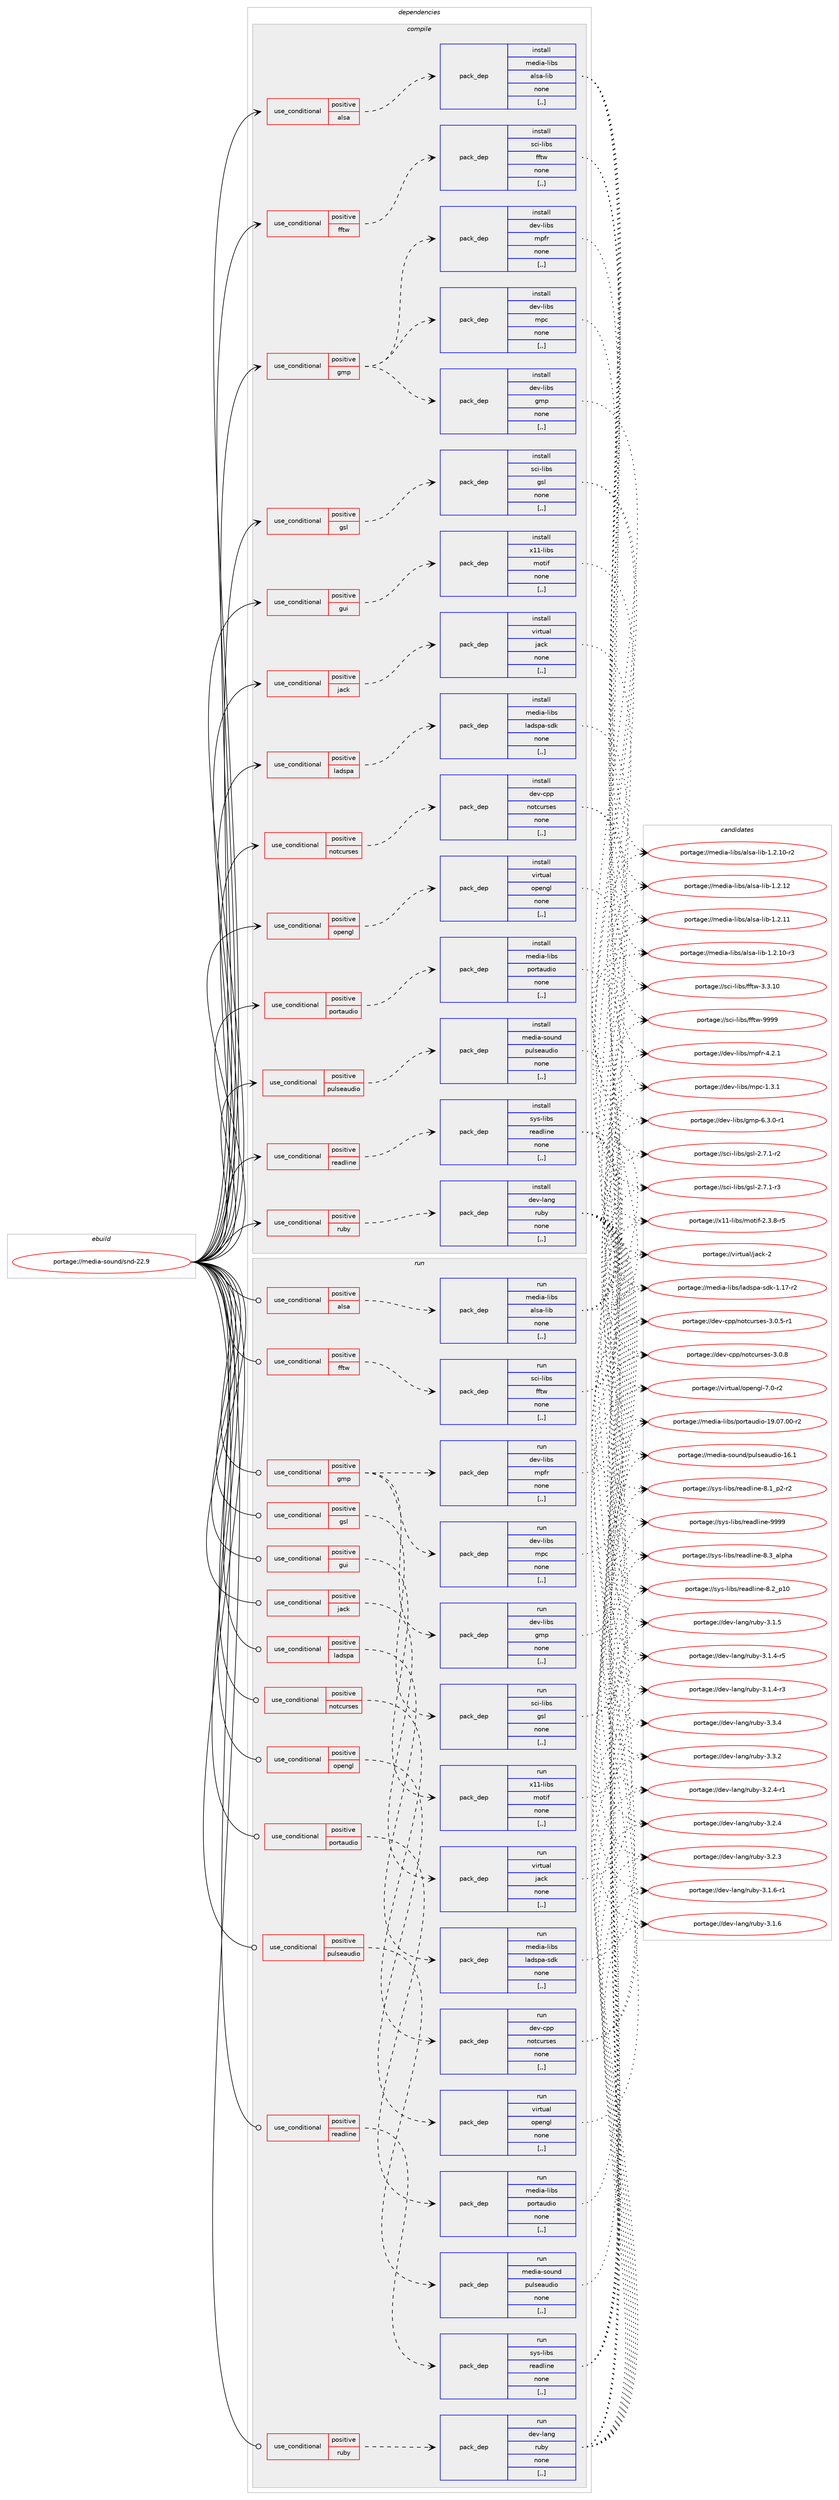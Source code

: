 digraph prolog {

# *************
# Graph options
# *************

newrank=true;
concentrate=true;
compound=true;
graph [rankdir=LR,fontname=Helvetica,fontsize=10,ranksep=1.5];#, ranksep=2.5, nodesep=0.2];
edge  [arrowhead=vee];
node  [fontname=Helvetica,fontsize=10];

# **********
# The ebuild
# **********

subgraph cluster_leftcol {
color=gray;
rank=same;
label=<<i>ebuild</i>>;
id [label="portage://media-sound/snd-22.9", color=red, width=4, href="../media-sound/snd-22.9.svg"];
}

# ****************
# The dependencies
# ****************

subgraph cluster_midcol {
color=gray;
label=<<i>dependencies</i>>;
subgraph cluster_compile {
fillcolor="#eeeeee";
style=filled;
label=<<i>compile</i>>;
subgraph cond80848 {
dependency318681 [label=<<TABLE BORDER="0" CELLBORDER="1" CELLSPACING="0" CELLPADDING="4"><TR><TD ROWSPAN="3" CELLPADDING="10">use_conditional</TD></TR><TR><TD>positive</TD></TR><TR><TD>alsa</TD></TR></TABLE>>, shape=none, color=red];
subgraph pack235361 {
dependency318682 [label=<<TABLE BORDER="0" CELLBORDER="1" CELLSPACING="0" CELLPADDING="4" WIDTH="220"><TR><TD ROWSPAN="6" CELLPADDING="30">pack_dep</TD></TR><TR><TD WIDTH="110">install</TD></TR><TR><TD>media-libs</TD></TR><TR><TD>alsa-lib</TD></TR><TR><TD>none</TD></TR><TR><TD>[,,]</TD></TR></TABLE>>, shape=none, color=blue];
}
dependency318681:e -> dependency318682:w [weight=20,style="dashed",arrowhead="vee"];
}
id:e -> dependency318681:w [weight=20,style="solid",arrowhead="vee"];
subgraph cond80849 {
dependency318683 [label=<<TABLE BORDER="0" CELLBORDER="1" CELLSPACING="0" CELLPADDING="4"><TR><TD ROWSPAN="3" CELLPADDING="10">use_conditional</TD></TR><TR><TD>positive</TD></TR><TR><TD>fftw</TD></TR></TABLE>>, shape=none, color=red];
subgraph pack235362 {
dependency318684 [label=<<TABLE BORDER="0" CELLBORDER="1" CELLSPACING="0" CELLPADDING="4" WIDTH="220"><TR><TD ROWSPAN="6" CELLPADDING="30">pack_dep</TD></TR><TR><TD WIDTH="110">install</TD></TR><TR><TD>sci-libs</TD></TR><TR><TD>fftw</TD></TR><TR><TD>none</TD></TR><TR><TD>[,,]</TD></TR></TABLE>>, shape=none, color=blue];
}
dependency318683:e -> dependency318684:w [weight=20,style="dashed",arrowhead="vee"];
}
id:e -> dependency318683:w [weight=20,style="solid",arrowhead="vee"];
subgraph cond80850 {
dependency318685 [label=<<TABLE BORDER="0" CELLBORDER="1" CELLSPACING="0" CELLPADDING="4"><TR><TD ROWSPAN="3" CELLPADDING="10">use_conditional</TD></TR><TR><TD>positive</TD></TR><TR><TD>gmp</TD></TR></TABLE>>, shape=none, color=red];
subgraph pack235363 {
dependency318686 [label=<<TABLE BORDER="0" CELLBORDER="1" CELLSPACING="0" CELLPADDING="4" WIDTH="220"><TR><TD ROWSPAN="6" CELLPADDING="30">pack_dep</TD></TR><TR><TD WIDTH="110">install</TD></TR><TR><TD>dev-libs</TD></TR><TR><TD>gmp</TD></TR><TR><TD>none</TD></TR><TR><TD>[,,]</TD></TR></TABLE>>, shape=none, color=blue];
}
dependency318685:e -> dependency318686:w [weight=20,style="dashed",arrowhead="vee"];
subgraph pack235364 {
dependency318687 [label=<<TABLE BORDER="0" CELLBORDER="1" CELLSPACING="0" CELLPADDING="4" WIDTH="220"><TR><TD ROWSPAN="6" CELLPADDING="30">pack_dep</TD></TR><TR><TD WIDTH="110">install</TD></TR><TR><TD>dev-libs</TD></TR><TR><TD>mpc</TD></TR><TR><TD>none</TD></TR><TR><TD>[,,]</TD></TR></TABLE>>, shape=none, color=blue];
}
dependency318685:e -> dependency318687:w [weight=20,style="dashed",arrowhead="vee"];
subgraph pack235365 {
dependency318688 [label=<<TABLE BORDER="0" CELLBORDER="1" CELLSPACING="0" CELLPADDING="4" WIDTH="220"><TR><TD ROWSPAN="6" CELLPADDING="30">pack_dep</TD></TR><TR><TD WIDTH="110">install</TD></TR><TR><TD>dev-libs</TD></TR><TR><TD>mpfr</TD></TR><TR><TD>none</TD></TR><TR><TD>[,,]</TD></TR></TABLE>>, shape=none, color=blue];
}
dependency318685:e -> dependency318688:w [weight=20,style="dashed",arrowhead="vee"];
}
id:e -> dependency318685:w [weight=20,style="solid",arrowhead="vee"];
subgraph cond80851 {
dependency318689 [label=<<TABLE BORDER="0" CELLBORDER="1" CELLSPACING="0" CELLPADDING="4"><TR><TD ROWSPAN="3" CELLPADDING="10">use_conditional</TD></TR><TR><TD>positive</TD></TR><TR><TD>gsl</TD></TR></TABLE>>, shape=none, color=red];
subgraph pack235366 {
dependency318690 [label=<<TABLE BORDER="0" CELLBORDER="1" CELLSPACING="0" CELLPADDING="4" WIDTH="220"><TR><TD ROWSPAN="6" CELLPADDING="30">pack_dep</TD></TR><TR><TD WIDTH="110">install</TD></TR><TR><TD>sci-libs</TD></TR><TR><TD>gsl</TD></TR><TR><TD>none</TD></TR><TR><TD>[,,]</TD></TR></TABLE>>, shape=none, color=blue];
}
dependency318689:e -> dependency318690:w [weight=20,style="dashed",arrowhead="vee"];
}
id:e -> dependency318689:w [weight=20,style="solid",arrowhead="vee"];
subgraph cond80852 {
dependency318691 [label=<<TABLE BORDER="0" CELLBORDER="1" CELLSPACING="0" CELLPADDING="4"><TR><TD ROWSPAN="3" CELLPADDING="10">use_conditional</TD></TR><TR><TD>positive</TD></TR><TR><TD>gui</TD></TR></TABLE>>, shape=none, color=red];
subgraph pack235367 {
dependency318692 [label=<<TABLE BORDER="0" CELLBORDER="1" CELLSPACING="0" CELLPADDING="4" WIDTH="220"><TR><TD ROWSPAN="6" CELLPADDING="30">pack_dep</TD></TR><TR><TD WIDTH="110">install</TD></TR><TR><TD>x11-libs</TD></TR><TR><TD>motif</TD></TR><TR><TD>none</TD></TR><TR><TD>[,,]</TD></TR></TABLE>>, shape=none, color=blue];
}
dependency318691:e -> dependency318692:w [weight=20,style="dashed",arrowhead="vee"];
}
id:e -> dependency318691:w [weight=20,style="solid",arrowhead="vee"];
subgraph cond80853 {
dependency318693 [label=<<TABLE BORDER="0" CELLBORDER="1" CELLSPACING="0" CELLPADDING="4"><TR><TD ROWSPAN="3" CELLPADDING="10">use_conditional</TD></TR><TR><TD>positive</TD></TR><TR><TD>jack</TD></TR></TABLE>>, shape=none, color=red];
subgraph pack235368 {
dependency318694 [label=<<TABLE BORDER="0" CELLBORDER="1" CELLSPACING="0" CELLPADDING="4" WIDTH="220"><TR><TD ROWSPAN="6" CELLPADDING="30">pack_dep</TD></TR><TR><TD WIDTH="110">install</TD></TR><TR><TD>virtual</TD></TR><TR><TD>jack</TD></TR><TR><TD>none</TD></TR><TR><TD>[,,]</TD></TR></TABLE>>, shape=none, color=blue];
}
dependency318693:e -> dependency318694:w [weight=20,style="dashed",arrowhead="vee"];
}
id:e -> dependency318693:w [weight=20,style="solid",arrowhead="vee"];
subgraph cond80854 {
dependency318695 [label=<<TABLE BORDER="0" CELLBORDER="1" CELLSPACING="0" CELLPADDING="4"><TR><TD ROWSPAN="3" CELLPADDING="10">use_conditional</TD></TR><TR><TD>positive</TD></TR><TR><TD>ladspa</TD></TR></TABLE>>, shape=none, color=red];
subgraph pack235369 {
dependency318696 [label=<<TABLE BORDER="0" CELLBORDER="1" CELLSPACING="0" CELLPADDING="4" WIDTH="220"><TR><TD ROWSPAN="6" CELLPADDING="30">pack_dep</TD></TR><TR><TD WIDTH="110">install</TD></TR><TR><TD>media-libs</TD></TR><TR><TD>ladspa-sdk</TD></TR><TR><TD>none</TD></TR><TR><TD>[,,]</TD></TR></TABLE>>, shape=none, color=blue];
}
dependency318695:e -> dependency318696:w [weight=20,style="dashed",arrowhead="vee"];
}
id:e -> dependency318695:w [weight=20,style="solid",arrowhead="vee"];
subgraph cond80855 {
dependency318697 [label=<<TABLE BORDER="0" CELLBORDER="1" CELLSPACING="0" CELLPADDING="4"><TR><TD ROWSPAN="3" CELLPADDING="10">use_conditional</TD></TR><TR><TD>positive</TD></TR><TR><TD>notcurses</TD></TR></TABLE>>, shape=none, color=red];
subgraph pack235370 {
dependency318698 [label=<<TABLE BORDER="0" CELLBORDER="1" CELLSPACING="0" CELLPADDING="4" WIDTH="220"><TR><TD ROWSPAN="6" CELLPADDING="30">pack_dep</TD></TR><TR><TD WIDTH="110">install</TD></TR><TR><TD>dev-cpp</TD></TR><TR><TD>notcurses</TD></TR><TR><TD>none</TD></TR><TR><TD>[,,]</TD></TR></TABLE>>, shape=none, color=blue];
}
dependency318697:e -> dependency318698:w [weight=20,style="dashed",arrowhead="vee"];
}
id:e -> dependency318697:w [weight=20,style="solid",arrowhead="vee"];
subgraph cond80856 {
dependency318699 [label=<<TABLE BORDER="0" CELLBORDER="1" CELLSPACING="0" CELLPADDING="4"><TR><TD ROWSPAN="3" CELLPADDING="10">use_conditional</TD></TR><TR><TD>positive</TD></TR><TR><TD>opengl</TD></TR></TABLE>>, shape=none, color=red];
subgraph pack235371 {
dependency318700 [label=<<TABLE BORDER="0" CELLBORDER="1" CELLSPACING="0" CELLPADDING="4" WIDTH="220"><TR><TD ROWSPAN="6" CELLPADDING="30">pack_dep</TD></TR><TR><TD WIDTH="110">install</TD></TR><TR><TD>virtual</TD></TR><TR><TD>opengl</TD></TR><TR><TD>none</TD></TR><TR><TD>[,,]</TD></TR></TABLE>>, shape=none, color=blue];
}
dependency318699:e -> dependency318700:w [weight=20,style="dashed",arrowhead="vee"];
}
id:e -> dependency318699:w [weight=20,style="solid",arrowhead="vee"];
subgraph cond80857 {
dependency318701 [label=<<TABLE BORDER="0" CELLBORDER="1" CELLSPACING="0" CELLPADDING="4"><TR><TD ROWSPAN="3" CELLPADDING="10">use_conditional</TD></TR><TR><TD>positive</TD></TR><TR><TD>portaudio</TD></TR></TABLE>>, shape=none, color=red];
subgraph pack235372 {
dependency318702 [label=<<TABLE BORDER="0" CELLBORDER="1" CELLSPACING="0" CELLPADDING="4" WIDTH="220"><TR><TD ROWSPAN="6" CELLPADDING="30">pack_dep</TD></TR><TR><TD WIDTH="110">install</TD></TR><TR><TD>media-libs</TD></TR><TR><TD>portaudio</TD></TR><TR><TD>none</TD></TR><TR><TD>[,,]</TD></TR></TABLE>>, shape=none, color=blue];
}
dependency318701:e -> dependency318702:w [weight=20,style="dashed",arrowhead="vee"];
}
id:e -> dependency318701:w [weight=20,style="solid",arrowhead="vee"];
subgraph cond80858 {
dependency318703 [label=<<TABLE BORDER="0" CELLBORDER="1" CELLSPACING="0" CELLPADDING="4"><TR><TD ROWSPAN="3" CELLPADDING="10">use_conditional</TD></TR><TR><TD>positive</TD></TR><TR><TD>pulseaudio</TD></TR></TABLE>>, shape=none, color=red];
subgraph pack235373 {
dependency318704 [label=<<TABLE BORDER="0" CELLBORDER="1" CELLSPACING="0" CELLPADDING="4" WIDTH="220"><TR><TD ROWSPAN="6" CELLPADDING="30">pack_dep</TD></TR><TR><TD WIDTH="110">install</TD></TR><TR><TD>media-sound</TD></TR><TR><TD>pulseaudio</TD></TR><TR><TD>none</TD></TR><TR><TD>[,,]</TD></TR></TABLE>>, shape=none, color=blue];
}
dependency318703:e -> dependency318704:w [weight=20,style="dashed",arrowhead="vee"];
}
id:e -> dependency318703:w [weight=20,style="solid",arrowhead="vee"];
subgraph cond80859 {
dependency318705 [label=<<TABLE BORDER="0" CELLBORDER="1" CELLSPACING="0" CELLPADDING="4"><TR><TD ROWSPAN="3" CELLPADDING="10">use_conditional</TD></TR><TR><TD>positive</TD></TR><TR><TD>readline</TD></TR></TABLE>>, shape=none, color=red];
subgraph pack235374 {
dependency318706 [label=<<TABLE BORDER="0" CELLBORDER="1" CELLSPACING="0" CELLPADDING="4" WIDTH="220"><TR><TD ROWSPAN="6" CELLPADDING="30">pack_dep</TD></TR><TR><TD WIDTH="110">install</TD></TR><TR><TD>sys-libs</TD></TR><TR><TD>readline</TD></TR><TR><TD>none</TD></TR><TR><TD>[,,]</TD></TR></TABLE>>, shape=none, color=blue];
}
dependency318705:e -> dependency318706:w [weight=20,style="dashed",arrowhead="vee"];
}
id:e -> dependency318705:w [weight=20,style="solid",arrowhead="vee"];
subgraph cond80860 {
dependency318707 [label=<<TABLE BORDER="0" CELLBORDER="1" CELLSPACING="0" CELLPADDING="4"><TR><TD ROWSPAN="3" CELLPADDING="10">use_conditional</TD></TR><TR><TD>positive</TD></TR><TR><TD>ruby</TD></TR></TABLE>>, shape=none, color=red];
subgraph pack235375 {
dependency318708 [label=<<TABLE BORDER="0" CELLBORDER="1" CELLSPACING="0" CELLPADDING="4" WIDTH="220"><TR><TD ROWSPAN="6" CELLPADDING="30">pack_dep</TD></TR><TR><TD WIDTH="110">install</TD></TR><TR><TD>dev-lang</TD></TR><TR><TD>ruby</TD></TR><TR><TD>none</TD></TR><TR><TD>[,,]</TD></TR></TABLE>>, shape=none, color=blue];
}
dependency318707:e -> dependency318708:w [weight=20,style="dashed",arrowhead="vee"];
}
id:e -> dependency318707:w [weight=20,style="solid",arrowhead="vee"];
}
subgraph cluster_compileandrun {
fillcolor="#eeeeee";
style=filled;
label=<<i>compile and run</i>>;
}
subgraph cluster_run {
fillcolor="#eeeeee";
style=filled;
label=<<i>run</i>>;
subgraph cond80861 {
dependency318709 [label=<<TABLE BORDER="0" CELLBORDER="1" CELLSPACING="0" CELLPADDING="4"><TR><TD ROWSPAN="3" CELLPADDING="10">use_conditional</TD></TR><TR><TD>positive</TD></TR><TR><TD>alsa</TD></TR></TABLE>>, shape=none, color=red];
subgraph pack235376 {
dependency318710 [label=<<TABLE BORDER="0" CELLBORDER="1" CELLSPACING="0" CELLPADDING="4" WIDTH="220"><TR><TD ROWSPAN="6" CELLPADDING="30">pack_dep</TD></TR><TR><TD WIDTH="110">run</TD></TR><TR><TD>media-libs</TD></TR><TR><TD>alsa-lib</TD></TR><TR><TD>none</TD></TR><TR><TD>[,,]</TD></TR></TABLE>>, shape=none, color=blue];
}
dependency318709:e -> dependency318710:w [weight=20,style="dashed",arrowhead="vee"];
}
id:e -> dependency318709:w [weight=20,style="solid",arrowhead="odot"];
subgraph cond80862 {
dependency318711 [label=<<TABLE BORDER="0" CELLBORDER="1" CELLSPACING="0" CELLPADDING="4"><TR><TD ROWSPAN="3" CELLPADDING="10">use_conditional</TD></TR><TR><TD>positive</TD></TR><TR><TD>fftw</TD></TR></TABLE>>, shape=none, color=red];
subgraph pack235377 {
dependency318712 [label=<<TABLE BORDER="0" CELLBORDER="1" CELLSPACING="0" CELLPADDING="4" WIDTH="220"><TR><TD ROWSPAN="6" CELLPADDING="30">pack_dep</TD></TR><TR><TD WIDTH="110">run</TD></TR><TR><TD>sci-libs</TD></TR><TR><TD>fftw</TD></TR><TR><TD>none</TD></TR><TR><TD>[,,]</TD></TR></TABLE>>, shape=none, color=blue];
}
dependency318711:e -> dependency318712:w [weight=20,style="dashed",arrowhead="vee"];
}
id:e -> dependency318711:w [weight=20,style="solid",arrowhead="odot"];
subgraph cond80863 {
dependency318713 [label=<<TABLE BORDER="0" CELLBORDER="1" CELLSPACING="0" CELLPADDING="4"><TR><TD ROWSPAN="3" CELLPADDING="10">use_conditional</TD></TR><TR><TD>positive</TD></TR><TR><TD>gmp</TD></TR></TABLE>>, shape=none, color=red];
subgraph pack235378 {
dependency318714 [label=<<TABLE BORDER="0" CELLBORDER="1" CELLSPACING="0" CELLPADDING="4" WIDTH="220"><TR><TD ROWSPAN="6" CELLPADDING="30">pack_dep</TD></TR><TR><TD WIDTH="110">run</TD></TR><TR><TD>dev-libs</TD></TR><TR><TD>gmp</TD></TR><TR><TD>none</TD></TR><TR><TD>[,,]</TD></TR></TABLE>>, shape=none, color=blue];
}
dependency318713:e -> dependency318714:w [weight=20,style="dashed",arrowhead="vee"];
subgraph pack235379 {
dependency318715 [label=<<TABLE BORDER="0" CELLBORDER="1" CELLSPACING="0" CELLPADDING="4" WIDTH="220"><TR><TD ROWSPAN="6" CELLPADDING="30">pack_dep</TD></TR><TR><TD WIDTH="110">run</TD></TR><TR><TD>dev-libs</TD></TR><TR><TD>mpc</TD></TR><TR><TD>none</TD></TR><TR><TD>[,,]</TD></TR></TABLE>>, shape=none, color=blue];
}
dependency318713:e -> dependency318715:w [weight=20,style="dashed",arrowhead="vee"];
subgraph pack235380 {
dependency318716 [label=<<TABLE BORDER="0" CELLBORDER="1" CELLSPACING="0" CELLPADDING="4" WIDTH="220"><TR><TD ROWSPAN="6" CELLPADDING="30">pack_dep</TD></TR><TR><TD WIDTH="110">run</TD></TR><TR><TD>dev-libs</TD></TR><TR><TD>mpfr</TD></TR><TR><TD>none</TD></TR><TR><TD>[,,]</TD></TR></TABLE>>, shape=none, color=blue];
}
dependency318713:e -> dependency318716:w [weight=20,style="dashed",arrowhead="vee"];
}
id:e -> dependency318713:w [weight=20,style="solid",arrowhead="odot"];
subgraph cond80864 {
dependency318717 [label=<<TABLE BORDER="0" CELLBORDER="1" CELLSPACING="0" CELLPADDING="4"><TR><TD ROWSPAN="3" CELLPADDING="10">use_conditional</TD></TR><TR><TD>positive</TD></TR><TR><TD>gsl</TD></TR></TABLE>>, shape=none, color=red];
subgraph pack235381 {
dependency318718 [label=<<TABLE BORDER="0" CELLBORDER="1" CELLSPACING="0" CELLPADDING="4" WIDTH="220"><TR><TD ROWSPAN="6" CELLPADDING="30">pack_dep</TD></TR><TR><TD WIDTH="110">run</TD></TR><TR><TD>sci-libs</TD></TR><TR><TD>gsl</TD></TR><TR><TD>none</TD></TR><TR><TD>[,,]</TD></TR></TABLE>>, shape=none, color=blue];
}
dependency318717:e -> dependency318718:w [weight=20,style="dashed",arrowhead="vee"];
}
id:e -> dependency318717:w [weight=20,style="solid",arrowhead="odot"];
subgraph cond80865 {
dependency318719 [label=<<TABLE BORDER="0" CELLBORDER="1" CELLSPACING="0" CELLPADDING="4"><TR><TD ROWSPAN="3" CELLPADDING="10">use_conditional</TD></TR><TR><TD>positive</TD></TR><TR><TD>gui</TD></TR></TABLE>>, shape=none, color=red];
subgraph pack235382 {
dependency318720 [label=<<TABLE BORDER="0" CELLBORDER="1" CELLSPACING="0" CELLPADDING="4" WIDTH="220"><TR><TD ROWSPAN="6" CELLPADDING="30">pack_dep</TD></TR><TR><TD WIDTH="110">run</TD></TR><TR><TD>x11-libs</TD></TR><TR><TD>motif</TD></TR><TR><TD>none</TD></TR><TR><TD>[,,]</TD></TR></TABLE>>, shape=none, color=blue];
}
dependency318719:e -> dependency318720:w [weight=20,style="dashed",arrowhead="vee"];
}
id:e -> dependency318719:w [weight=20,style="solid",arrowhead="odot"];
subgraph cond80866 {
dependency318721 [label=<<TABLE BORDER="0" CELLBORDER="1" CELLSPACING="0" CELLPADDING="4"><TR><TD ROWSPAN="3" CELLPADDING="10">use_conditional</TD></TR><TR><TD>positive</TD></TR><TR><TD>jack</TD></TR></TABLE>>, shape=none, color=red];
subgraph pack235383 {
dependency318722 [label=<<TABLE BORDER="0" CELLBORDER="1" CELLSPACING="0" CELLPADDING="4" WIDTH="220"><TR><TD ROWSPAN="6" CELLPADDING="30">pack_dep</TD></TR><TR><TD WIDTH="110">run</TD></TR><TR><TD>virtual</TD></TR><TR><TD>jack</TD></TR><TR><TD>none</TD></TR><TR><TD>[,,]</TD></TR></TABLE>>, shape=none, color=blue];
}
dependency318721:e -> dependency318722:w [weight=20,style="dashed",arrowhead="vee"];
}
id:e -> dependency318721:w [weight=20,style="solid",arrowhead="odot"];
subgraph cond80867 {
dependency318723 [label=<<TABLE BORDER="0" CELLBORDER="1" CELLSPACING="0" CELLPADDING="4"><TR><TD ROWSPAN="3" CELLPADDING="10">use_conditional</TD></TR><TR><TD>positive</TD></TR><TR><TD>ladspa</TD></TR></TABLE>>, shape=none, color=red];
subgraph pack235384 {
dependency318724 [label=<<TABLE BORDER="0" CELLBORDER="1" CELLSPACING="0" CELLPADDING="4" WIDTH="220"><TR><TD ROWSPAN="6" CELLPADDING="30">pack_dep</TD></TR><TR><TD WIDTH="110">run</TD></TR><TR><TD>media-libs</TD></TR><TR><TD>ladspa-sdk</TD></TR><TR><TD>none</TD></TR><TR><TD>[,,]</TD></TR></TABLE>>, shape=none, color=blue];
}
dependency318723:e -> dependency318724:w [weight=20,style="dashed",arrowhead="vee"];
}
id:e -> dependency318723:w [weight=20,style="solid",arrowhead="odot"];
subgraph cond80868 {
dependency318725 [label=<<TABLE BORDER="0" CELLBORDER="1" CELLSPACING="0" CELLPADDING="4"><TR><TD ROWSPAN="3" CELLPADDING="10">use_conditional</TD></TR><TR><TD>positive</TD></TR><TR><TD>notcurses</TD></TR></TABLE>>, shape=none, color=red];
subgraph pack235385 {
dependency318726 [label=<<TABLE BORDER="0" CELLBORDER="1" CELLSPACING="0" CELLPADDING="4" WIDTH="220"><TR><TD ROWSPAN="6" CELLPADDING="30">pack_dep</TD></TR><TR><TD WIDTH="110">run</TD></TR><TR><TD>dev-cpp</TD></TR><TR><TD>notcurses</TD></TR><TR><TD>none</TD></TR><TR><TD>[,,]</TD></TR></TABLE>>, shape=none, color=blue];
}
dependency318725:e -> dependency318726:w [weight=20,style="dashed",arrowhead="vee"];
}
id:e -> dependency318725:w [weight=20,style="solid",arrowhead="odot"];
subgraph cond80869 {
dependency318727 [label=<<TABLE BORDER="0" CELLBORDER="1" CELLSPACING="0" CELLPADDING="4"><TR><TD ROWSPAN="3" CELLPADDING="10">use_conditional</TD></TR><TR><TD>positive</TD></TR><TR><TD>opengl</TD></TR></TABLE>>, shape=none, color=red];
subgraph pack235386 {
dependency318728 [label=<<TABLE BORDER="0" CELLBORDER="1" CELLSPACING="0" CELLPADDING="4" WIDTH="220"><TR><TD ROWSPAN="6" CELLPADDING="30">pack_dep</TD></TR><TR><TD WIDTH="110">run</TD></TR><TR><TD>virtual</TD></TR><TR><TD>opengl</TD></TR><TR><TD>none</TD></TR><TR><TD>[,,]</TD></TR></TABLE>>, shape=none, color=blue];
}
dependency318727:e -> dependency318728:w [weight=20,style="dashed",arrowhead="vee"];
}
id:e -> dependency318727:w [weight=20,style="solid",arrowhead="odot"];
subgraph cond80870 {
dependency318729 [label=<<TABLE BORDER="0" CELLBORDER="1" CELLSPACING="0" CELLPADDING="4"><TR><TD ROWSPAN="3" CELLPADDING="10">use_conditional</TD></TR><TR><TD>positive</TD></TR><TR><TD>portaudio</TD></TR></TABLE>>, shape=none, color=red];
subgraph pack235387 {
dependency318730 [label=<<TABLE BORDER="0" CELLBORDER="1" CELLSPACING="0" CELLPADDING="4" WIDTH="220"><TR><TD ROWSPAN="6" CELLPADDING="30">pack_dep</TD></TR><TR><TD WIDTH="110">run</TD></TR><TR><TD>media-libs</TD></TR><TR><TD>portaudio</TD></TR><TR><TD>none</TD></TR><TR><TD>[,,]</TD></TR></TABLE>>, shape=none, color=blue];
}
dependency318729:e -> dependency318730:w [weight=20,style="dashed",arrowhead="vee"];
}
id:e -> dependency318729:w [weight=20,style="solid",arrowhead="odot"];
subgraph cond80871 {
dependency318731 [label=<<TABLE BORDER="0" CELLBORDER="1" CELLSPACING="0" CELLPADDING="4"><TR><TD ROWSPAN="3" CELLPADDING="10">use_conditional</TD></TR><TR><TD>positive</TD></TR><TR><TD>pulseaudio</TD></TR></TABLE>>, shape=none, color=red];
subgraph pack235388 {
dependency318732 [label=<<TABLE BORDER="0" CELLBORDER="1" CELLSPACING="0" CELLPADDING="4" WIDTH="220"><TR><TD ROWSPAN="6" CELLPADDING="30">pack_dep</TD></TR><TR><TD WIDTH="110">run</TD></TR><TR><TD>media-sound</TD></TR><TR><TD>pulseaudio</TD></TR><TR><TD>none</TD></TR><TR><TD>[,,]</TD></TR></TABLE>>, shape=none, color=blue];
}
dependency318731:e -> dependency318732:w [weight=20,style="dashed",arrowhead="vee"];
}
id:e -> dependency318731:w [weight=20,style="solid",arrowhead="odot"];
subgraph cond80872 {
dependency318733 [label=<<TABLE BORDER="0" CELLBORDER="1" CELLSPACING="0" CELLPADDING="4"><TR><TD ROWSPAN="3" CELLPADDING="10">use_conditional</TD></TR><TR><TD>positive</TD></TR><TR><TD>readline</TD></TR></TABLE>>, shape=none, color=red];
subgraph pack235389 {
dependency318734 [label=<<TABLE BORDER="0" CELLBORDER="1" CELLSPACING="0" CELLPADDING="4" WIDTH="220"><TR><TD ROWSPAN="6" CELLPADDING="30">pack_dep</TD></TR><TR><TD WIDTH="110">run</TD></TR><TR><TD>sys-libs</TD></TR><TR><TD>readline</TD></TR><TR><TD>none</TD></TR><TR><TD>[,,]</TD></TR></TABLE>>, shape=none, color=blue];
}
dependency318733:e -> dependency318734:w [weight=20,style="dashed",arrowhead="vee"];
}
id:e -> dependency318733:w [weight=20,style="solid",arrowhead="odot"];
subgraph cond80873 {
dependency318735 [label=<<TABLE BORDER="0" CELLBORDER="1" CELLSPACING="0" CELLPADDING="4"><TR><TD ROWSPAN="3" CELLPADDING="10">use_conditional</TD></TR><TR><TD>positive</TD></TR><TR><TD>ruby</TD></TR></TABLE>>, shape=none, color=red];
subgraph pack235390 {
dependency318736 [label=<<TABLE BORDER="0" CELLBORDER="1" CELLSPACING="0" CELLPADDING="4" WIDTH="220"><TR><TD ROWSPAN="6" CELLPADDING="30">pack_dep</TD></TR><TR><TD WIDTH="110">run</TD></TR><TR><TD>dev-lang</TD></TR><TR><TD>ruby</TD></TR><TR><TD>none</TD></TR><TR><TD>[,,]</TD></TR></TABLE>>, shape=none, color=blue];
}
dependency318735:e -> dependency318736:w [weight=20,style="dashed",arrowhead="vee"];
}
id:e -> dependency318735:w [weight=20,style="solid",arrowhead="odot"];
}
}

# **************
# The candidates
# **************

subgraph cluster_choices {
rank=same;
color=gray;
label=<<i>candidates</i>>;

subgraph choice235361 {
color=black;
nodesep=1;
choice109101100105974510810598115479710811597451081059845494650464950 [label="portage://media-libs/alsa-lib-1.2.12", color=red, width=4,href="../media-libs/alsa-lib-1.2.12.svg"];
choice109101100105974510810598115479710811597451081059845494650464949 [label="portage://media-libs/alsa-lib-1.2.11", color=red, width=4,href="../media-libs/alsa-lib-1.2.11.svg"];
choice1091011001059745108105981154797108115974510810598454946504649484511451 [label="portage://media-libs/alsa-lib-1.2.10-r3", color=red, width=4,href="../media-libs/alsa-lib-1.2.10-r3.svg"];
choice1091011001059745108105981154797108115974510810598454946504649484511450 [label="portage://media-libs/alsa-lib-1.2.10-r2", color=red, width=4,href="../media-libs/alsa-lib-1.2.10-r2.svg"];
dependency318682:e -> choice109101100105974510810598115479710811597451081059845494650464950:w [style=dotted,weight="100"];
dependency318682:e -> choice109101100105974510810598115479710811597451081059845494650464949:w [style=dotted,weight="100"];
dependency318682:e -> choice1091011001059745108105981154797108115974510810598454946504649484511451:w [style=dotted,weight="100"];
dependency318682:e -> choice1091011001059745108105981154797108115974510810598454946504649484511450:w [style=dotted,weight="100"];
}
subgraph choice235362 {
color=black;
nodesep=1;
choice115991054510810598115471021021161194557575757 [label="portage://sci-libs/fftw-9999", color=red, width=4,href="../sci-libs/fftw-9999.svg"];
choice1159910545108105981154710210211611945514651464948 [label="portage://sci-libs/fftw-3.3.10", color=red, width=4,href="../sci-libs/fftw-3.3.10.svg"];
dependency318684:e -> choice115991054510810598115471021021161194557575757:w [style=dotted,weight="100"];
dependency318684:e -> choice1159910545108105981154710210211611945514651464948:w [style=dotted,weight="100"];
}
subgraph choice235363 {
color=black;
nodesep=1;
choice1001011184510810598115471031091124554465146484511449 [label="portage://dev-libs/gmp-6.3.0-r1", color=red, width=4,href="../dev-libs/gmp-6.3.0-r1.svg"];
dependency318686:e -> choice1001011184510810598115471031091124554465146484511449:w [style=dotted,weight="100"];
}
subgraph choice235364 {
color=black;
nodesep=1;
choice10010111845108105981154710911299454946514649 [label="portage://dev-libs/mpc-1.3.1", color=red, width=4,href="../dev-libs/mpc-1.3.1.svg"];
dependency318687:e -> choice10010111845108105981154710911299454946514649:w [style=dotted,weight="100"];
}
subgraph choice235365 {
color=black;
nodesep=1;
choice100101118451081059811547109112102114455246504649 [label="portage://dev-libs/mpfr-4.2.1", color=red, width=4,href="../dev-libs/mpfr-4.2.1.svg"];
dependency318688:e -> choice100101118451081059811547109112102114455246504649:w [style=dotted,weight="100"];
}
subgraph choice235366 {
color=black;
nodesep=1;
choice115991054510810598115471031151084550465546494511451 [label="portage://sci-libs/gsl-2.7.1-r3", color=red, width=4,href="../sci-libs/gsl-2.7.1-r3.svg"];
choice115991054510810598115471031151084550465546494511450 [label="portage://sci-libs/gsl-2.7.1-r2", color=red, width=4,href="../sci-libs/gsl-2.7.1-r2.svg"];
dependency318690:e -> choice115991054510810598115471031151084550465546494511451:w [style=dotted,weight="100"];
dependency318690:e -> choice115991054510810598115471031151084550465546494511450:w [style=dotted,weight="100"];
}
subgraph choice235367 {
color=black;
nodesep=1;
choice12049494510810598115471091111161051024550465146564511453 [label="portage://x11-libs/motif-2.3.8-r5", color=red, width=4,href="../x11-libs/motif-2.3.8-r5.svg"];
dependency318692:e -> choice12049494510810598115471091111161051024550465146564511453:w [style=dotted,weight="100"];
}
subgraph choice235368 {
color=black;
nodesep=1;
choice118105114116117971084710697991074550 [label="portage://virtual/jack-2", color=red, width=4,href="../virtual/jack-2.svg"];
dependency318694:e -> choice118105114116117971084710697991074550:w [style=dotted,weight="100"];
}
subgraph choice235369 {
color=black;
nodesep=1;
choice1091011001059745108105981154710897100115112974511510010745494649554511450 [label="portage://media-libs/ladspa-sdk-1.17-r2", color=red, width=4,href="../media-libs/ladspa-sdk-1.17-r2.svg"];
dependency318696:e -> choice1091011001059745108105981154710897100115112974511510010745494649554511450:w [style=dotted,weight="100"];
}
subgraph choice235370 {
color=black;
nodesep=1;
choice10010111845991121124711011111699117114115101115455146484656 [label="portage://dev-cpp/notcurses-3.0.8", color=red, width=4,href="../dev-cpp/notcurses-3.0.8.svg"];
choice100101118459911211247110111116991171141151011154551464846534511449 [label="portage://dev-cpp/notcurses-3.0.5-r1", color=red, width=4,href="../dev-cpp/notcurses-3.0.5-r1.svg"];
dependency318698:e -> choice10010111845991121124711011111699117114115101115455146484656:w [style=dotted,weight="100"];
dependency318698:e -> choice100101118459911211247110111116991171141151011154551464846534511449:w [style=dotted,weight="100"];
}
subgraph choice235371 {
color=black;
nodesep=1;
choice1181051141161179710847111112101110103108455546484511450 [label="portage://virtual/opengl-7.0-r2", color=red, width=4,href="../virtual/opengl-7.0-r2.svg"];
dependency318700:e -> choice1181051141161179710847111112101110103108455546484511450:w [style=dotted,weight="100"];
}
subgraph choice235372 {
color=black;
nodesep=1;
choice10910110010597451081059811547112111114116971171001051114549574648554648484511450 [label="portage://media-libs/portaudio-19.07.00-r2", color=red, width=4,href="../media-libs/portaudio-19.07.00-r2.svg"];
dependency318702:e -> choice10910110010597451081059811547112111114116971171001051114549574648554648484511450:w [style=dotted,weight="100"];
}
subgraph choice235373 {
color=black;
nodesep=1;
choice109101100105974511511111711010047112117108115101971171001051114549544649 [label="portage://media-sound/pulseaudio-16.1", color=red, width=4,href="../media-sound/pulseaudio-16.1.svg"];
dependency318704:e -> choice109101100105974511511111711010047112117108115101971171001051114549544649:w [style=dotted,weight="100"];
}
subgraph choice235374 {
color=black;
nodesep=1;
choice115121115451081059811547114101971001081051101014557575757 [label="portage://sys-libs/readline-9999", color=red, width=4,href="../sys-libs/readline-9999.svg"];
choice1151211154510810598115471141019710010810511010145564651959710811210497 [label="portage://sys-libs/readline-8.3_alpha", color=red, width=4,href="../sys-libs/readline-8.3_alpha.svg"];
choice1151211154510810598115471141019710010810511010145564650951124948 [label="portage://sys-libs/readline-8.2_p10", color=red, width=4,href="../sys-libs/readline-8.2_p10.svg"];
choice115121115451081059811547114101971001081051101014556464995112504511450 [label="portage://sys-libs/readline-8.1_p2-r2", color=red, width=4,href="../sys-libs/readline-8.1_p2-r2.svg"];
dependency318706:e -> choice115121115451081059811547114101971001081051101014557575757:w [style=dotted,weight="100"];
dependency318706:e -> choice1151211154510810598115471141019710010810511010145564651959710811210497:w [style=dotted,weight="100"];
dependency318706:e -> choice1151211154510810598115471141019710010810511010145564650951124948:w [style=dotted,weight="100"];
dependency318706:e -> choice115121115451081059811547114101971001081051101014556464995112504511450:w [style=dotted,weight="100"];
}
subgraph choice235375 {
color=black;
nodesep=1;
choice10010111845108971101034711411798121455146514652 [label="portage://dev-lang/ruby-3.3.4", color=red, width=4,href="../dev-lang/ruby-3.3.4.svg"];
choice10010111845108971101034711411798121455146514650 [label="portage://dev-lang/ruby-3.3.2", color=red, width=4,href="../dev-lang/ruby-3.3.2.svg"];
choice100101118451089711010347114117981214551465046524511449 [label="portage://dev-lang/ruby-3.2.4-r1", color=red, width=4,href="../dev-lang/ruby-3.2.4-r1.svg"];
choice10010111845108971101034711411798121455146504652 [label="portage://dev-lang/ruby-3.2.4", color=red, width=4,href="../dev-lang/ruby-3.2.4.svg"];
choice10010111845108971101034711411798121455146504651 [label="portage://dev-lang/ruby-3.2.3", color=red, width=4,href="../dev-lang/ruby-3.2.3.svg"];
choice100101118451089711010347114117981214551464946544511449 [label="portage://dev-lang/ruby-3.1.6-r1", color=red, width=4,href="../dev-lang/ruby-3.1.6-r1.svg"];
choice10010111845108971101034711411798121455146494654 [label="portage://dev-lang/ruby-3.1.6", color=red, width=4,href="../dev-lang/ruby-3.1.6.svg"];
choice10010111845108971101034711411798121455146494653 [label="portage://dev-lang/ruby-3.1.5", color=red, width=4,href="../dev-lang/ruby-3.1.5.svg"];
choice100101118451089711010347114117981214551464946524511453 [label="portage://dev-lang/ruby-3.1.4-r5", color=red, width=4,href="../dev-lang/ruby-3.1.4-r5.svg"];
choice100101118451089711010347114117981214551464946524511451 [label="portage://dev-lang/ruby-3.1.4-r3", color=red, width=4,href="../dev-lang/ruby-3.1.4-r3.svg"];
dependency318708:e -> choice10010111845108971101034711411798121455146514652:w [style=dotted,weight="100"];
dependency318708:e -> choice10010111845108971101034711411798121455146514650:w [style=dotted,weight="100"];
dependency318708:e -> choice100101118451089711010347114117981214551465046524511449:w [style=dotted,weight="100"];
dependency318708:e -> choice10010111845108971101034711411798121455146504652:w [style=dotted,weight="100"];
dependency318708:e -> choice10010111845108971101034711411798121455146504651:w [style=dotted,weight="100"];
dependency318708:e -> choice100101118451089711010347114117981214551464946544511449:w [style=dotted,weight="100"];
dependency318708:e -> choice10010111845108971101034711411798121455146494654:w [style=dotted,weight="100"];
dependency318708:e -> choice10010111845108971101034711411798121455146494653:w [style=dotted,weight="100"];
dependency318708:e -> choice100101118451089711010347114117981214551464946524511453:w [style=dotted,weight="100"];
dependency318708:e -> choice100101118451089711010347114117981214551464946524511451:w [style=dotted,weight="100"];
}
subgraph choice235376 {
color=black;
nodesep=1;
choice109101100105974510810598115479710811597451081059845494650464950 [label="portage://media-libs/alsa-lib-1.2.12", color=red, width=4,href="../media-libs/alsa-lib-1.2.12.svg"];
choice109101100105974510810598115479710811597451081059845494650464949 [label="portage://media-libs/alsa-lib-1.2.11", color=red, width=4,href="../media-libs/alsa-lib-1.2.11.svg"];
choice1091011001059745108105981154797108115974510810598454946504649484511451 [label="portage://media-libs/alsa-lib-1.2.10-r3", color=red, width=4,href="../media-libs/alsa-lib-1.2.10-r3.svg"];
choice1091011001059745108105981154797108115974510810598454946504649484511450 [label="portage://media-libs/alsa-lib-1.2.10-r2", color=red, width=4,href="../media-libs/alsa-lib-1.2.10-r2.svg"];
dependency318710:e -> choice109101100105974510810598115479710811597451081059845494650464950:w [style=dotted,weight="100"];
dependency318710:e -> choice109101100105974510810598115479710811597451081059845494650464949:w [style=dotted,weight="100"];
dependency318710:e -> choice1091011001059745108105981154797108115974510810598454946504649484511451:w [style=dotted,weight="100"];
dependency318710:e -> choice1091011001059745108105981154797108115974510810598454946504649484511450:w [style=dotted,weight="100"];
}
subgraph choice235377 {
color=black;
nodesep=1;
choice115991054510810598115471021021161194557575757 [label="portage://sci-libs/fftw-9999", color=red, width=4,href="../sci-libs/fftw-9999.svg"];
choice1159910545108105981154710210211611945514651464948 [label="portage://sci-libs/fftw-3.3.10", color=red, width=4,href="../sci-libs/fftw-3.3.10.svg"];
dependency318712:e -> choice115991054510810598115471021021161194557575757:w [style=dotted,weight="100"];
dependency318712:e -> choice1159910545108105981154710210211611945514651464948:w [style=dotted,weight="100"];
}
subgraph choice235378 {
color=black;
nodesep=1;
choice1001011184510810598115471031091124554465146484511449 [label="portage://dev-libs/gmp-6.3.0-r1", color=red, width=4,href="../dev-libs/gmp-6.3.0-r1.svg"];
dependency318714:e -> choice1001011184510810598115471031091124554465146484511449:w [style=dotted,weight="100"];
}
subgraph choice235379 {
color=black;
nodesep=1;
choice10010111845108105981154710911299454946514649 [label="portage://dev-libs/mpc-1.3.1", color=red, width=4,href="../dev-libs/mpc-1.3.1.svg"];
dependency318715:e -> choice10010111845108105981154710911299454946514649:w [style=dotted,weight="100"];
}
subgraph choice235380 {
color=black;
nodesep=1;
choice100101118451081059811547109112102114455246504649 [label="portage://dev-libs/mpfr-4.2.1", color=red, width=4,href="../dev-libs/mpfr-4.2.1.svg"];
dependency318716:e -> choice100101118451081059811547109112102114455246504649:w [style=dotted,weight="100"];
}
subgraph choice235381 {
color=black;
nodesep=1;
choice115991054510810598115471031151084550465546494511451 [label="portage://sci-libs/gsl-2.7.1-r3", color=red, width=4,href="../sci-libs/gsl-2.7.1-r3.svg"];
choice115991054510810598115471031151084550465546494511450 [label="portage://sci-libs/gsl-2.7.1-r2", color=red, width=4,href="../sci-libs/gsl-2.7.1-r2.svg"];
dependency318718:e -> choice115991054510810598115471031151084550465546494511451:w [style=dotted,weight="100"];
dependency318718:e -> choice115991054510810598115471031151084550465546494511450:w [style=dotted,weight="100"];
}
subgraph choice235382 {
color=black;
nodesep=1;
choice12049494510810598115471091111161051024550465146564511453 [label="portage://x11-libs/motif-2.3.8-r5", color=red, width=4,href="../x11-libs/motif-2.3.8-r5.svg"];
dependency318720:e -> choice12049494510810598115471091111161051024550465146564511453:w [style=dotted,weight="100"];
}
subgraph choice235383 {
color=black;
nodesep=1;
choice118105114116117971084710697991074550 [label="portage://virtual/jack-2", color=red, width=4,href="../virtual/jack-2.svg"];
dependency318722:e -> choice118105114116117971084710697991074550:w [style=dotted,weight="100"];
}
subgraph choice235384 {
color=black;
nodesep=1;
choice1091011001059745108105981154710897100115112974511510010745494649554511450 [label="portage://media-libs/ladspa-sdk-1.17-r2", color=red, width=4,href="../media-libs/ladspa-sdk-1.17-r2.svg"];
dependency318724:e -> choice1091011001059745108105981154710897100115112974511510010745494649554511450:w [style=dotted,weight="100"];
}
subgraph choice235385 {
color=black;
nodesep=1;
choice10010111845991121124711011111699117114115101115455146484656 [label="portage://dev-cpp/notcurses-3.0.8", color=red, width=4,href="../dev-cpp/notcurses-3.0.8.svg"];
choice100101118459911211247110111116991171141151011154551464846534511449 [label="portage://dev-cpp/notcurses-3.0.5-r1", color=red, width=4,href="../dev-cpp/notcurses-3.0.5-r1.svg"];
dependency318726:e -> choice10010111845991121124711011111699117114115101115455146484656:w [style=dotted,weight="100"];
dependency318726:e -> choice100101118459911211247110111116991171141151011154551464846534511449:w [style=dotted,weight="100"];
}
subgraph choice235386 {
color=black;
nodesep=1;
choice1181051141161179710847111112101110103108455546484511450 [label="portage://virtual/opengl-7.0-r2", color=red, width=4,href="../virtual/opengl-7.0-r2.svg"];
dependency318728:e -> choice1181051141161179710847111112101110103108455546484511450:w [style=dotted,weight="100"];
}
subgraph choice235387 {
color=black;
nodesep=1;
choice10910110010597451081059811547112111114116971171001051114549574648554648484511450 [label="portage://media-libs/portaudio-19.07.00-r2", color=red, width=4,href="../media-libs/portaudio-19.07.00-r2.svg"];
dependency318730:e -> choice10910110010597451081059811547112111114116971171001051114549574648554648484511450:w [style=dotted,weight="100"];
}
subgraph choice235388 {
color=black;
nodesep=1;
choice109101100105974511511111711010047112117108115101971171001051114549544649 [label="portage://media-sound/pulseaudio-16.1", color=red, width=4,href="../media-sound/pulseaudio-16.1.svg"];
dependency318732:e -> choice109101100105974511511111711010047112117108115101971171001051114549544649:w [style=dotted,weight="100"];
}
subgraph choice235389 {
color=black;
nodesep=1;
choice115121115451081059811547114101971001081051101014557575757 [label="portage://sys-libs/readline-9999", color=red, width=4,href="../sys-libs/readline-9999.svg"];
choice1151211154510810598115471141019710010810511010145564651959710811210497 [label="portage://sys-libs/readline-8.3_alpha", color=red, width=4,href="../sys-libs/readline-8.3_alpha.svg"];
choice1151211154510810598115471141019710010810511010145564650951124948 [label="portage://sys-libs/readline-8.2_p10", color=red, width=4,href="../sys-libs/readline-8.2_p10.svg"];
choice115121115451081059811547114101971001081051101014556464995112504511450 [label="portage://sys-libs/readline-8.1_p2-r2", color=red, width=4,href="../sys-libs/readline-8.1_p2-r2.svg"];
dependency318734:e -> choice115121115451081059811547114101971001081051101014557575757:w [style=dotted,weight="100"];
dependency318734:e -> choice1151211154510810598115471141019710010810511010145564651959710811210497:w [style=dotted,weight="100"];
dependency318734:e -> choice1151211154510810598115471141019710010810511010145564650951124948:w [style=dotted,weight="100"];
dependency318734:e -> choice115121115451081059811547114101971001081051101014556464995112504511450:w [style=dotted,weight="100"];
}
subgraph choice235390 {
color=black;
nodesep=1;
choice10010111845108971101034711411798121455146514652 [label="portage://dev-lang/ruby-3.3.4", color=red, width=4,href="../dev-lang/ruby-3.3.4.svg"];
choice10010111845108971101034711411798121455146514650 [label="portage://dev-lang/ruby-3.3.2", color=red, width=4,href="../dev-lang/ruby-3.3.2.svg"];
choice100101118451089711010347114117981214551465046524511449 [label="portage://dev-lang/ruby-3.2.4-r1", color=red, width=4,href="../dev-lang/ruby-3.2.4-r1.svg"];
choice10010111845108971101034711411798121455146504652 [label="portage://dev-lang/ruby-3.2.4", color=red, width=4,href="../dev-lang/ruby-3.2.4.svg"];
choice10010111845108971101034711411798121455146504651 [label="portage://dev-lang/ruby-3.2.3", color=red, width=4,href="../dev-lang/ruby-3.2.3.svg"];
choice100101118451089711010347114117981214551464946544511449 [label="portage://dev-lang/ruby-3.1.6-r1", color=red, width=4,href="../dev-lang/ruby-3.1.6-r1.svg"];
choice10010111845108971101034711411798121455146494654 [label="portage://dev-lang/ruby-3.1.6", color=red, width=4,href="../dev-lang/ruby-3.1.6.svg"];
choice10010111845108971101034711411798121455146494653 [label="portage://dev-lang/ruby-3.1.5", color=red, width=4,href="../dev-lang/ruby-3.1.5.svg"];
choice100101118451089711010347114117981214551464946524511453 [label="portage://dev-lang/ruby-3.1.4-r5", color=red, width=4,href="../dev-lang/ruby-3.1.4-r5.svg"];
choice100101118451089711010347114117981214551464946524511451 [label="portage://dev-lang/ruby-3.1.4-r3", color=red, width=4,href="../dev-lang/ruby-3.1.4-r3.svg"];
dependency318736:e -> choice10010111845108971101034711411798121455146514652:w [style=dotted,weight="100"];
dependency318736:e -> choice10010111845108971101034711411798121455146514650:w [style=dotted,weight="100"];
dependency318736:e -> choice100101118451089711010347114117981214551465046524511449:w [style=dotted,weight="100"];
dependency318736:e -> choice10010111845108971101034711411798121455146504652:w [style=dotted,weight="100"];
dependency318736:e -> choice10010111845108971101034711411798121455146504651:w [style=dotted,weight="100"];
dependency318736:e -> choice100101118451089711010347114117981214551464946544511449:w [style=dotted,weight="100"];
dependency318736:e -> choice10010111845108971101034711411798121455146494654:w [style=dotted,weight="100"];
dependency318736:e -> choice10010111845108971101034711411798121455146494653:w [style=dotted,weight="100"];
dependency318736:e -> choice100101118451089711010347114117981214551464946524511453:w [style=dotted,weight="100"];
dependency318736:e -> choice100101118451089711010347114117981214551464946524511451:w [style=dotted,weight="100"];
}
}

}
